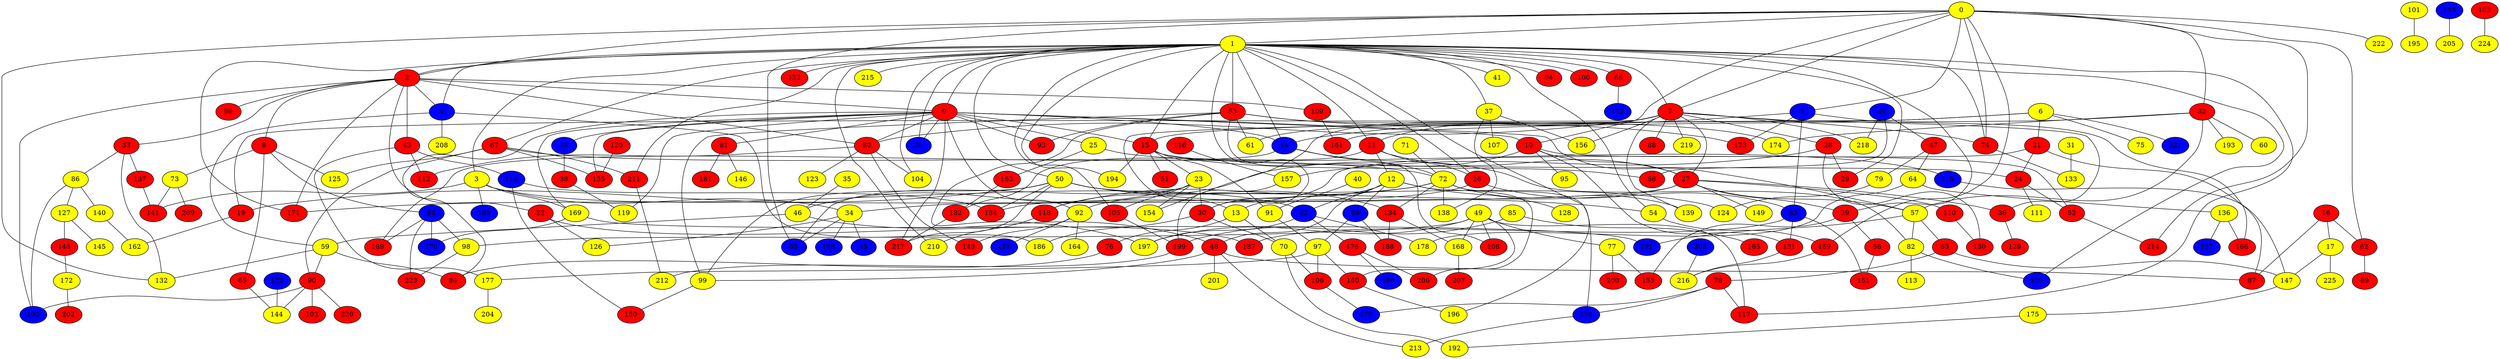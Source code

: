 graph {
0 [style = filled fillcolor = yellow];
1 [style = filled fillcolor = yellow];
2 [style = filled fillcolor = red];
3 [style = filled fillcolor = yellow];
4 [style = filled fillcolor = blue];
5 [style = filled fillcolor = blue];
6 [style = filled fillcolor = yellow];
7 [style = filled fillcolor = red];
8 [style = filled fillcolor = red];
9 [style = filled fillcolor = red];
10 [style = filled fillcolor = red];
11 [style = filled fillcolor = red];
12 [style = filled fillcolor = yellow];
13 [style = filled fillcolor = yellow];
14 [style = filled fillcolor = blue];
15 [style = filled fillcolor = red];
16 [style = filled fillcolor = red];
17 [style = filled fillcolor = yellow];
18 [style = filled fillcolor = blue];
19 [style = filled fillcolor = red];
20 [style = filled fillcolor = blue];
21 [style = filled fillcolor = red];
22 [style = filled fillcolor = red];
23 [style = filled fillcolor = yellow];
24 [style = filled fillcolor = red];
25 [style = filled fillcolor = yellow];
26 [style = filled fillcolor = red];
27 [style = filled fillcolor = red];
28 [style = filled fillcolor = red];
29 [style = filled fillcolor = red];
30 [style = filled fillcolor = red];
31 [style = filled fillcolor = yellow];
32 [style = filled fillcolor = red];
33 [style = filled fillcolor = red];
34 [style = filled fillcolor = yellow];
35 [style = filled fillcolor = yellow];
36 [style = filled fillcolor = red];
37 [style = filled fillcolor = yellow];
38 [style = filled fillcolor = red];
39 [style = filled fillcolor = red];
40 [style = filled fillcolor = yellow];
41 [style = filled fillcolor = yellow];
42 [style = filled fillcolor = blue];
43 [style = filled fillcolor = red];
44 [style = filled fillcolor = blue];
45 [style = filled fillcolor = blue];
46 [style = filled fillcolor = yellow];
47 [style = filled fillcolor = red];
48 [style = filled fillcolor = red];
49 [style = filled fillcolor = yellow];
50 [style = filled fillcolor = yellow];
51 [style = filled fillcolor = red];
52 [style = filled fillcolor = red];
53 [style = filled fillcolor = red];
54 [style = filled fillcolor = yellow];
55 [style = filled fillcolor = blue];
56 [style = filled fillcolor = red];
57 [style = filled fillcolor = yellow];
58 [style = filled fillcolor = red];
59 [style = filled fillcolor = yellow];
60 [style = filled fillcolor = yellow];
61 [style = filled fillcolor = yellow];
62 [style = filled fillcolor = red];
63 [style = filled fillcolor = red];
64 [style = filled fillcolor = yellow];
65 [style = filled fillcolor = red];
66 [style = filled fillcolor = red];
67 [style = filled fillcolor = red];
68 [style = filled fillcolor = blue];
69 [style = filled fillcolor = red];
70 [style = filled fillcolor = yellow];
71 [style = filled fillcolor = yellow];
72 [style = filled fillcolor = yellow];
73 [style = filled fillcolor = yellow];
74 [style = filled fillcolor = red];
75 [style = filled fillcolor = yellow];
76 [style = filled fillcolor = red];
77 [style = filled fillcolor = yellow];
78 [style = filled fillcolor = red];
79 [style = filled fillcolor = yellow];
80 [style = filled fillcolor = red];
81 [style = filled fillcolor = red];
82 [style = filled fillcolor = yellow];
83 [style = filled fillcolor = blue];
84 [style = filled fillcolor = red];
85 [style = filled fillcolor = yellow];
86 [style = filled fillcolor = yellow];
87 [style = filled fillcolor = red];
88 [style = filled fillcolor = red];
89 [style = filled fillcolor = blue];
90 [style = filled fillcolor = red];
91 [style = filled fillcolor = yellow];
92 [style = filled fillcolor = yellow];
93 [style = filled fillcolor = red];
94 [style = filled fillcolor = red];
95 [style = filled fillcolor = yellow];
96 [style = filled fillcolor = red];
97 [style = filled fillcolor = yellow];
98 [style = filled fillcolor = yellow];
99 [style = filled fillcolor = yellow];
100 [style = filled fillcolor = red];
101 [style = filled fillcolor = yellow];
102 [style = filled fillcolor = blue];
103 [style = filled fillcolor = red];
104 [style = filled fillcolor = yellow];
105 [style = filled fillcolor = red];
106 [style = filled fillcolor = red];
107 [style = filled fillcolor = yellow];
108 [style = filled fillcolor = red];
109 [style = filled fillcolor = red];
110 [style = filled fillcolor = red];
111 [style = filled fillcolor = yellow];
112 [style = filled fillcolor = red];
113 [style = filled fillcolor = yellow];
114 [style = filled fillcolor = blue];
115 [style = filled fillcolor = blue];
116 [style = filled fillcolor = red];
117 [style = filled fillcolor = red];
118 [style = filled fillcolor = red];
119 [style = filled fillcolor = yellow];
120 [style = filled fillcolor = red];
121 [style = filled fillcolor = blue];
122 [style = filled fillcolor = blue];
123 [style = filled fillcolor = yellow];
124 [style = filled fillcolor = yellow];
125 [style = filled fillcolor = yellow];
126 [style = filled fillcolor = yellow];
127 [style = filled fillcolor = yellow];
128 [style = filled fillcolor = yellow];
129 [style = filled fillcolor = red];
130 [style = filled fillcolor = red];
131 [style = filled fillcolor = red];
132 [style = filled fillcolor = yellow];
133 [style = filled fillcolor = yellow];
134 [style = filled fillcolor = red];
135 [style = filled fillcolor = red];
136 [style = filled fillcolor = yellow];
137 [style = filled fillcolor = red];
138 [style = filled fillcolor = yellow];
139 [style = filled fillcolor = yellow];
140 [style = filled fillcolor = yellow];
141 [style = filled fillcolor = red];
142 [style = filled fillcolor = blue];
143 [style = filled fillcolor = red];
144 [style = filled fillcolor = yellow];
145 [style = filled fillcolor = yellow];
146 [style = filled fillcolor = yellow];
147 [style = filled fillcolor = yellow];
148 [style = filled fillcolor = red];
149 [style = filled fillcolor = yellow];
150 [style = filled fillcolor = red];
151 [style = filled fillcolor = red];
152 [style = filled fillcolor = red];
153 [style = filled fillcolor = blue];
154 [style = filled fillcolor = yellow];
155 [style = filled fillcolor = red];
156 [style = filled fillcolor = yellow];
157 [style = filled fillcolor = yellow];
158 [style = filled fillcolor = blue];
159 [style = filled fillcolor = red];
160 [style = filled fillcolor = red];
161 [style = filled fillcolor = red];
162 [style = filled fillcolor = yellow];
163 [style = filled fillcolor = red];
164 [style = filled fillcolor = yellow];
165 [style = filled fillcolor = red];
166 [style = filled fillcolor = red];
167 [style = filled fillcolor = blue];
168 [style = filled fillcolor = yellow];
169 [style = filled fillcolor = yellow];
170 [style = filled fillcolor = blue];
171 [style = filled fillcolor = red];
172 [style = filled fillcolor = yellow];
173 [style = filled fillcolor = red];
174 [style = filled fillcolor = yellow];
175 [style = filled fillcolor = yellow];
176 [style = filled fillcolor = red];
177 [style = filled fillcolor = yellow];
178 [style = filled fillcolor = yellow];
179 [style = filled fillcolor = blue];
180 [style = filled fillcolor = blue];
181 [style = filled fillcolor = red];
182 [style = filled fillcolor = red];
183 [style = filled fillcolor = red];
184 [style = filled fillcolor = red];
185 [style = filled fillcolor = blue];
186 [style = filled fillcolor = yellow];
187 [style = filled fillcolor = red];
188 [style = filled fillcolor = red];
189 [style = filled fillcolor = red];
190 [style = filled fillcolor = blue];
191 [style = filled fillcolor = blue];
192 [style = filled fillcolor = yellow];
193 [style = filled fillcolor = yellow];
194 [style = filled fillcolor = yellow];
195 [style = filled fillcolor = yellow];
196 [style = filled fillcolor = yellow];
197 [style = filled fillcolor = yellow];
198 [style = filled fillcolor = blue];
199 [style = filled fillcolor = red];
200 [style = filled fillcolor = red];
201 [style = filled fillcolor = yellow];
202 [style = filled fillcolor = red];
203 [style = filled fillcolor = blue];
204 [style = filled fillcolor = yellow];
205 [style = filled fillcolor = yellow];
206 [style = filled fillcolor = red];
207 [style = filled fillcolor = red];
208 [style = filled fillcolor = yellow];
209 [style = filled fillcolor = red];
210 [style = filled fillcolor = yellow];
211 [style = filled fillcolor = red];
212 [style = filled fillcolor = yellow];
213 [style = filled fillcolor = yellow];
214 [style = filled fillcolor = red];
215 [style = filled fillcolor = yellow];
216 [style = filled fillcolor = yellow];
217 [style = filled fillcolor = red];
218 [style = filled fillcolor = yellow];
219 [style = filled fillcolor = yellow];
220 [style = filled fillcolor = red];
221 [style = filled fillcolor = blue];
222 [style = filled fillcolor = yellow];
223 [style = filled fillcolor = red];
224 [style = filled fillcolor = yellow];
225 [style = filled fillcolor = yellow];
0 -- 7;
0 -- 5;
0 -- 2;
0 -- 1;
0 -- 10;
0 -- 32;
0 -- 55;
0 -- 62;
0 -- 74;
0 -- 132;
0 -- 159;
0 -- 214;
0 -- 222;
1 -- 2;
1 -- 3;
1 -- 4;
1 -- 7;
1 -- 9;
1 -- 11;
1 -- 14;
1 -- 15;
1 -- 20;
1 -- 26;
1 -- 29;
1 -- 30;
1 -- 37;
1 -- 39;
1 -- 41;
1 -- 50;
1 -- 53;
1 -- 54;
1 -- 66;
1 -- 67;
1 -- 74;
1 -- 94;
1 -- 100;
1 -- 104;
1 -- 105;
1 -- 117;
1 -- 152;
1 -- 171;
1 -- 180;
1 -- 194;
1 -- 196;
1 -- 210;
1 -- 211;
1 -- 215;
2 -- 4;
2 -- 8;
2 -- 9;
2 -- 22;
2 -- 33;
2 -- 43;
2 -- 80;
2 -- 96;
2 -- 102;
2 -- 109;
2 -- 171;
3 -- 34;
3 -- 42;
3 -- 141;
3 -- 169;
3 -- 185;
4 -- 59;
4 -- 186;
4 -- 208;
5 -- 14;
5 -- 83;
5 -- 166;
5 -- 173;
6 -- 13;
6 -- 15;
6 -- 21;
6 -- 75;
6 -- 221;
7 -- 11;
7 -- 27;
7 -- 28;
7 -- 36;
7 -- 61;
7 -- 74;
7 -- 80;
7 -- 88;
7 -- 19;
7 -- 139;
7 -- 154;
7 -- 156;
7 -- 218;
7 -- 219;
8 -- 65;
8 -- 68;
8 -- 73;
8 -- 125;
9 -- 10;
9 -- 14;
9 -- 15;
9 -- 18;
9 -- 20;
9 -- 25;
9 -- 57;
9 -- 80;
9 -- 81;
9 -- 84;
9 -- 92;
9 -- 93;
9 -- 119;
9 -- 135;
9 -- 169;
9 -- 217;
10 -- 27;
10 -- 52;
10 -- 95;
10 -- 118;
10 -- 131;
11 -- 12;
11 -- 26;
11 -- 27;
11 -- 182;
12 -- 13;
12 -- 42;
12 -- 48;
12 -- 89;
12 -- 128;
12 -- 206;
13 -- 70;
13 -- 76;
14 -- 72;
14 -- 82;
14 -- 189;
15 -- 23;
15 -- 24;
15 -- 51;
15 -- 58;
15 -- 91;
15 -- 194;
16 -- 17;
16 -- 62;
16 -- 87;
17 -- 147;
17 -- 225;
18 -- 38;
21 -- 24;
21 -- 30;
21 -- 87;
22 -- 126;
22 -- 187;
23 -- 30;
23 -- 46;
23 -- 55;
23 -- 105;
23 -- 154;
24 -- 52;
24 -- 111;
25 -- 115;
25 -- 163;
26 -- 83;
26 -- 184;
27 -- 34;
27 -- 36;
27 -- 39;
27 -- 57;
27 -- 92;
27 -- 110;
27 -- 149;
28 -- 29;
28 -- 130;
28 -- 157;
30 -- 70;
30 -- 186;
31 -- 133;
32 -- 57;
32 -- 60;
32 -- 161;
32 -- 174;
32 -- 193;
33 -- 86;
33 -- 132;
33 -- 137;
34 -- 45;
34 -- 55;
34 -- 126;
34 -- 198;
35 -- 46;
36 -- 129;
37 -- 107;
37 -- 138;
37 -- 156;
38 -- 119;
39 -- 56;
39 -- 155;
40 -- 91;
42 -- 176;
42 -- 178;
42 -- 197;
43 -- 112;
43 -- 114;
43 -- 177;
44 -- 47;
44 -- 58;
44 -- 218;
46 -- 48;
46 -- 59;
47 -- 64;
47 -- 79;
48 -- 87;
48 -- 99;
48 -- 201;
48 -- 213;
49 -- 77;
49 -- 98;
49 -- 108;
49 -- 117;
49 -- 160;
49 -- 168;
49 -- 197;
50 -- 54;
50 -- 99;
50 -- 19;
50 -- 124;
50 -- 134;
50 -- 184;
50 -- 217;
52 -- 214;
53 -- 61;
53 -- 93;
53 -- 99;
53 -- 108;
53 -- 173;
53 -- 174;
53 -- 197;
54 -- 159;
56 -- 151;
57 -- 63;
57 -- 82;
57 -- 191;
59 -- 84;
59 -- 90;
59 -- 132;
62 -- 69;
63 -- 78;
63 -- 147;
64 -- 136;
64 -- 178;
65 -- 144;
66 -- 142;
67 -- 72;
67 -- 90;
67 -- 125;
67 -- 135;
67 -- 211;
68 -- 98;
68 -- 170;
68 -- 189;
68 -- 223;
70 -- 106;
70 -- 192;
71 -- 72;
72 -- 118;
72 -- 134;
72 -- 138;
72 -- 139;
72 -- 158;
72 -- 171;
73 -- 141;
73 -- 209;
74 -- 133;
76 -- 84;
77 -- 155;
77 -- 200;
78 -- 117;
78 -- 158;
78 -- 179;
79 -- 124;
80 -- 104;
80 -- 112;
80 -- 123;
80 -- 143;
81 -- 146;
81 -- 181;
82 -- 113;
82 -- 180;
83 -- 131;
83 -- 151;
83 -- 187;
85 -- 165;
85 -- 199;
86 -- 102;
86 -- 127;
86 -- 140;
89 -- 97;
89 -- 188;
90 -- 102;
90 -- 103;
90 -- 144;
90 -- 220;
91 -- 97;
92 -- 121;
92 -- 143;
92 -- 164;
97 -- 106;
97 -- 160;
97 -- 177;
98 -- 223;
99 -- 150;
101 -- 195;
105 -- 199;
106 -- 179;
109 -- 161;
110 -- 130;
114 -- 150;
114 -- 184;
115 -- 147;
19 -- 162;
116 -- 157;
118 -- 210;
120 -- 135;
122 -- 144;
127 -- 145;
127 -- 148;
131 -- 216;
134 -- 168;
134 -- 188;
136 -- 166;
136 -- 167;
137 -- 141;
140 -- 162;
147 -- 175;
148 -- 172;
153 -- 205;
157 -- 199;
158 -- 213;
159 -- 216;
160 -- 196;
163 -- 182;
168 -- 207;
169 -- 170;
169 -- 191;
172 -- 202;
175 -- 192;
176 -- 190;
176 -- 206;
177 -- 204;
182 -- 217;
183 -- 224;
199 -- 212;
203 -- 216;
211 -- 212;
}

